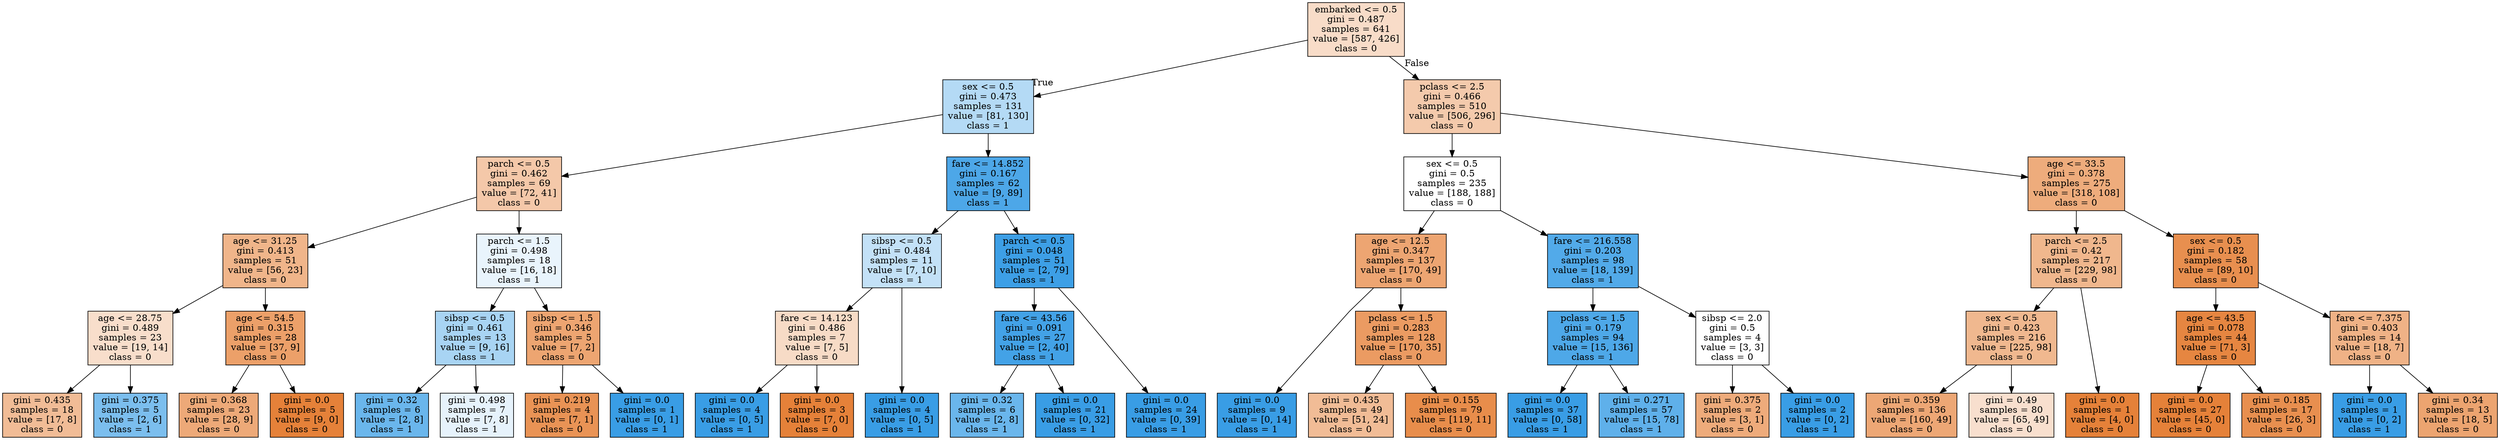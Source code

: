digraph Tree {
node [shape=box, style="filled", color="black"] ;
graph [ranksep=equally, splines=polyline] ;
0 [label="embarked <= 0.5\ngini = 0.487\nsamples = 641\nvalue = [587, 426]\nclass = 0", fillcolor="#e5813946"] ;
1 [label="sex <= 0.5\ngini = 0.473\nsamples = 131\nvalue = [81, 130]\nclass = 1", fillcolor="#399de560"] ;
0 -> 1 [labeldistance=2.5, labelangle=45, headlabel="True"] ;
2 [label="parch <= 0.5\ngini = 0.462\nsamples = 69\nvalue = [72, 41]\nclass = 0", fillcolor="#e581396e"] ;
1 -> 2 ;
3 [label="age <= 31.25\ngini = 0.413\nsamples = 51\nvalue = [56, 23]\nclass = 0", fillcolor="#e5813996"] ;
2 -> 3 ;
4 [label="age <= 28.75\ngini = 0.489\nsamples = 23\nvalue = [19, 14]\nclass = 0", fillcolor="#e5813943"] ;
3 -> 4 ;
5 [label="gini = 0.435\nsamples = 18\nvalue = [17, 8]\nclass = 0", fillcolor="#e5813987"] ;
4 -> 5 ;
6 [label="gini = 0.375\nsamples = 5\nvalue = [2, 6]\nclass = 1", fillcolor="#399de5aa"] ;
4 -> 6 ;
7 [label="age <= 54.5\ngini = 0.315\nsamples = 28\nvalue = [37, 9]\nclass = 0", fillcolor="#e58139c1"] ;
3 -> 7 ;
8 [label="gini = 0.368\nsamples = 23\nvalue = [28, 9]\nclass = 0", fillcolor="#e58139ad"] ;
7 -> 8 ;
9 [label="gini = 0.0\nsamples = 5\nvalue = [9, 0]\nclass = 0", fillcolor="#e58139ff"] ;
7 -> 9 ;
10 [label="parch <= 1.5\ngini = 0.498\nsamples = 18\nvalue = [16, 18]\nclass = 1", fillcolor="#399de51c"] ;
2 -> 10 ;
11 [label="sibsp <= 0.5\ngini = 0.461\nsamples = 13\nvalue = [9, 16]\nclass = 1", fillcolor="#399de570"] ;
10 -> 11 ;
12 [label="gini = 0.32\nsamples = 6\nvalue = [2, 8]\nclass = 1", fillcolor="#399de5bf"] ;
11 -> 12 ;
13 [label="gini = 0.498\nsamples = 7\nvalue = [7, 8]\nclass = 1", fillcolor="#399de520"] ;
11 -> 13 ;
14 [label="sibsp <= 1.5\ngini = 0.346\nsamples = 5\nvalue = [7, 2]\nclass = 0", fillcolor="#e58139b6"] ;
10 -> 14 ;
15 [label="gini = 0.219\nsamples = 4\nvalue = [7, 1]\nclass = 0", fillcolor="#e58139db"] ;
14 -> 15 ;
16 [label="gini = 0.0\nsamples = 1\nvalue = [0, 1]\nclass = 1", fillcolor="#399de5ff"] ;
14 -> 16 ;
17 [label="fare <= 14.852\ngini = 0.167\nsamples = 62\nvalue = [9, 89]\nclass = 1", fillcolor="#399de5e5"] ;
1 -> 17 ;
18 [label="sibsp <= 0.5\ngini = 0.484\nsamples = 11\nvalue = [7, 10]\nclass = 1", fillcolor="#399de54d"] ;
17 -> 18 ;
19 [label="fare <= 14.123\ngini = 0.486\nsamples = 7\nvalue = [7, 5]\nclass = 0", fillcolor="#e5813949"] ;
18 -> 19 ;
20 [label="gini = 0.0\nsamples = 4\nvalue = [0, 5]\nclass = 1", fillcolor="#399de5ff"] ;
19 -> 20 ;
21 [label="gini = 0.0\nsamples = 3\nvalue = [7, 0]\nclass = 0", fillcolor="#e58139ff"] ;
19 -> 21 ;
22 [label="gini = 0.0\nsamples = 4\nvalue = [0, 5]\nclass = 1", fillcolor="#399de5ff"] ;
18 -> 22 ;
23 [label="parch <= 0.5\ngini = 0.048\nsamples = 51\nvalue = [2, 79]\nclass = 1", fillcolor="#399de5f9"] ;
17 -> 23 ;
24 [label="fare <= 43.56\ngini = 0.091\nsamples = 27\nvalue = [2, 40]\nclass = 1", fillcolor="#399de5f2"] ;
23 -> 24 ;
25 [label="gini = 0.32\nsamples = 6\nvalue = [2, 8]\nclass = 1", fillcolor="#399de5bf"] ;
24 -> 25 ;
26 [label="gini = 0.0\nsamples = 21\nvalue = [0, 32]\nclass = 1", fillcolor="#399de5ff"] ;
24 -> 26 ;
27 [label="gini = 0.0\nsamples = 24\nvalue = [0, 39]\nclass = 1", fillcolor="#399de5ff"] ;
23 -> 27 ;
28 [label="pclass <= 2.5\ngini = 0.466\nsamples = 510\nvalue = [506, 296]\nclass = 0", fillcolor="#e581396a"] ;
0 -> 28 [labeldistance=2.5, labelangle=-45, headlabel="False"] ;
29 [label="sex <= 0.5\ngini = 0.5\nsamples = 235\nvalue = [188, 188]\nclass = 0", fillcolor="#e5813900"] ;
28 -> 29 ;
30 [label="age <= 12.5\ngini = 0.347\nsamples = 137\nvalue = [170, 49]\nclass = 0", fillcolor="#e58139b5"] ;
29 -> 30 ;
31 [label="gini = 0.0\nsamples = 9\nvalue = [0, 14]\nclass = 1", fillcolor="#399de5ff"] ;
30 -> 31 ;
32 [label="pclass <= 1.5\ngini = 0.283\nsamples = 128\nvalue = [170, 35]\nclass = 0", fillcolor="#e58139ca"] ;
30 -> 32 ;
33 [label="gini = 0.435\nsamples = 49\nvalue = [51, 24]\nclass = 0", fillcolor="#e5813987"] ;
32 -> 33 ;
34 [label="gini = 0.155\nsamples = 79\nvalue = [119, 11]\nclass = 0", fillcolor="#e58139e7"] ;
32 -> 34 ;
35 [label="fare <= 216.558\ngini = 0.203\nsamples = 98\nvalue = [18, 139]\nclass = 1", fillcolor="#399de5de"] ;
29 -> 35 ;
36 [label="pclass <= 1.5\ngini = 0.179\nsamples = 94\nvalue = [15, 136]\nclass = 1", fillcolor="#399de5e3"] ;
35 -> 36 ;
37 [label="gini = 0.0\nsamples = 37\nvalue = [0, 58]\nclass = 1", fillcolor="#399de5ff"] ;
36 -> 37 ;
38 [label="gini = 0.271\nsamples = 57\nvalue = [15, 78]\nclass = 1", fillcolor="#399de5ce"] ;
36 -> 38 ;
39 [label="sibsp <= 2.0\ngini = 0.5\nsamples = 4\nvalue = [3, 3]\nclass = 0", fillcolor="#e5813900"] ;
35 -> 39 ;
40 [label="gini = 0.375\nsamples = 2\nvalue = [3, 1]\nclass = 0", fillcolor="#e58139aa"] ;
39 -> 40 ;
41 [label="gini = 0.0\nsamples = 2\nvalue = [0, 2]\nclass = 1", fillcolor="#399de5ff"] ;
39 -> 41 ;
42 [label="age <= 33.5\ngini = 0.378\nsamples = 275\nvalue = [318, 108]\nclass = 0", fillcolor="#e58139a8"] ;
28 -> 42 ;
43 [label="parch <= 2.5\ngini = 0.42\nsamples = 217\nvalue = [229, 98]\nclass = 0", fillcolor="#e5813992"] ;
42 -> 43 ;
44 [label="sex <= 0.5\ngini = 0.423\nsamples = 216\nvalue = [225, 98]\nclass = 0", fillcolor="#e5813990"] ;
43 -> 44 ;
45 [label="gini = 0.359\nsamples = 136\nvalue = [160, 49]\nclass = 0", fillcolor="#e58139b1"] ;
44 -> 45 ;
46 [label="gini = 0.49\nsamples = 80\nvalue = [65, 49]\nclass = 0", fillcolor="#e581393f"] ;
44 -> 46 ;
47 [label="gini = 0.0\nsamples = 1\nvalue = [4, 0]\nclass = 0", fillcolor="#e58139ff"] ;
43 -> 47 ;
48 [label="sex <= 0.5\ngini = 0.182\nsamples = 58\nvalue = [89, 10]\nclass = 0", fillcolor="#e58139e2"] ;
42 -> 48 ;
49 [label="age <= 43.5\ngini = 0.078\nsamples = 44\nvalue = [71, 3]\nclass = 0", fillcolor="#e58139f4"] ;
48 -> 49 ;
50 [label="gini = 0.0\nsamples = 27\nvalue = [45, 0]\nclass = 0", fillcolor="#e58139ff"] ;
49 -> 50 ;
51 [label="gini = 0.185\nsamples = 17\nvalue = [26, 3]\nclass = 0", fillcolor="#e58139e2"] ;
49 -> 51 ;
52 [label="fare <= 7.375\ngini = 0.403\nsamples = 14\nvalue = [18, 7]\nclass = 0", fillcolor="#e581399c"] ;
48 -> 52 ;
53 [label="gini = 0.0\nsamples = 1\nvalue = [0, 2]\nclass = 1", fillcolor="#399de5ff"] ;
52 -> 53 ;
54 [label="gini = 0.34\nsamples = 13\nvalue = [18, 5]\nclass = 0", fillcolor="#e58139b8"] ;
52 -> 54 ;
{rank=same ; 0} ;
{rank=same ; 1; 28} ;
{rank=same ; 2; 17; 29; 42} ;
{rank=same ; 3; 10; 18; 23; 30; 35; 43; 48} ;
{rank=same ; 4; 7; 11; 14; 19; 24; 32; 36; 39; 44; 49; 52} ;
{rank=same ; 5; 6; 8; 9; 12; 13; 15; 16; 20; 21; 22; 25; 26; 27; 31; 33; 34; 37; 38; 40; 41; 45; 46; 47; 50; 51; 53; 54} ;
}